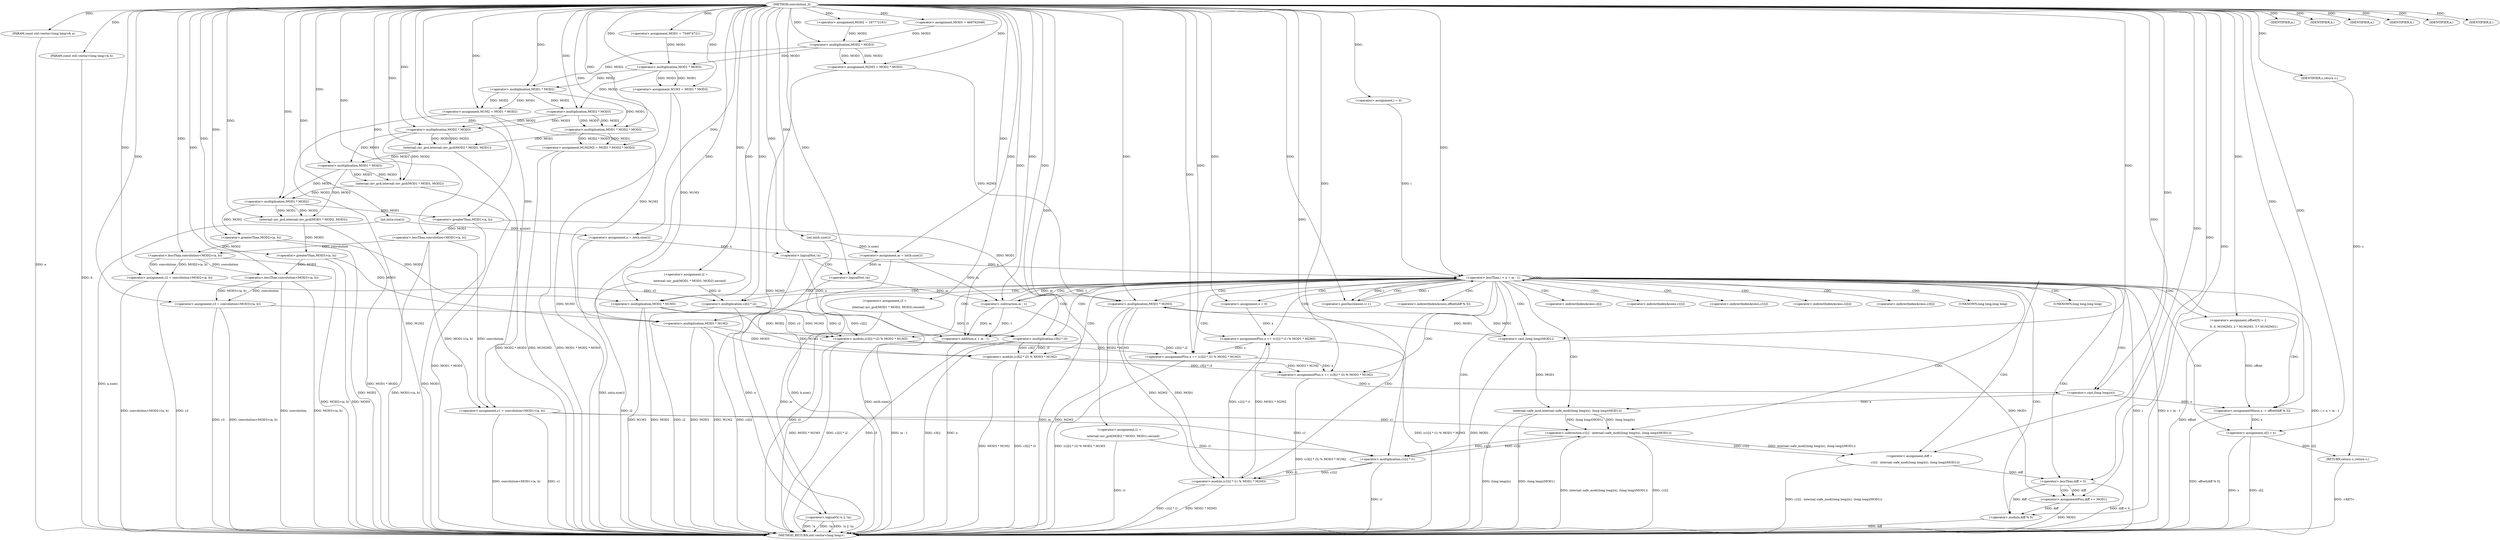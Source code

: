 digraph "convolution_ll" {  
"1002622" [label = "(METHOD,convolution_ll)" ]
"1002832" [label = "(METHOD_RETURN,std::vector<long long>)" ]
"1002623" [label = "(PARAM,const std::vector<long long>& a)" ]
"1002624" [label = "(PARAM,const std::vector<long long>& b)" ]
"1002627" [label = "(<operator>.assignment,n = int(a.size()))" ]
"1002632" [label = "(<operator>.assignment,m = int(b.size()))" ]
"1002644" [label = "(<operator>.assignment,MOD1 = 754974721)" ]
"1002648" [label = "(<operator>.assignment,MOD2 = 167772161)" ]
"1002652" [label = "(<operator>.assignment,MOD3 = 469762049)" ]
"1002656" [label = "(<operator>.assignment,M2M3 = MOD2 * MOD3)" ]
"1002662" [label = "(<operator>.assignment,M1M3 = MOD1 * MOD3)" ]
"1002668" [label = "(<operator>.assignment,M1M2 = MOD1 * MOD2)" ]
"1002674" [label = "(<operator>.assignment,M1M2M3 = MOD1 * MOD2 * MOD3)" ]
"1002682" [label = "(<operator>.assignment,i1 =\n        internal::inv_gcd(MOD2 * MOD3, MOD1).second)" ]
"1002692" [label = "(<operator>.assignment,i2 =\n        internal::inv_gcd(MOD1 * MOD3, MOD2).second)" ]
"1002702" [label = "(<operator>.assignment,i3 =\n        internal::inv_gcd(MOD1 * MOD2, MOD3).second)" ]
"1002712" [label = "(<operator>.assignment,c1 = convolution<MOD1>(a, b))" ]
"1002722" [label = "(<operator>.assignment,c2 = convolution<MOD2>(a, b))" ]
"1002732" [label = "(<operator>.assignment,c3 = convolution<MOD3>(a, b))" ]
"1002830" [label = "(RETURN,return c;,return c;)" ]
"1002637" [label = "(<operator>.logicalOr,!n || !m)" ]
"1002744" [label = "(<operator>.assignment,i = 0)" ]
"1002747" [label = "(<operator>.lessThan,i < n + m - 1)" ]
"1002754" [label = "(<operator>.postIncrement,i++)" ]
"1002831" [label = "(IDENTIFIER,c,return c;)" ]
"1002629" [label = "(int,int(a.size()))" ]
"1002634" [label = "(int,int(b.size()))" ]
"1002658" [label = "(<operator>.multiplication,MOD2 * MOD3)" ]
"1002664" [label = "(<operator>.multiplication,MOD1 * MOD3)" ]
"1002670" [label = "(<operator>.multiplication,MOD1 * MOD2)" ]
"1002676" [label = "(<operator>.multiplication,MOD1 * MOD2 * MOD3)" ]
"1002714" [label = "(<operator>.lessThan,convolution<MOD1>(a, b))" ]
"1002724" [label = "(<operator>.lessThan,convolution<MOD2>(a, b))" ]
"1002734" [label = "(<operator>.lessThan,convolution<MOD3>(a, b))" ]
"1002758" [label = "(<operator>.assignment,x = 0)" ]
"1002761" [label = "(<operator>.assignmentPlus,x += (c1[i] * i1) % MOD1 * M2M3)" ]
"1002772" [label = "(<operator>.assignmentPlus,x += (c2[i] * i2) % MOD2 * M1M3)" ]
"1002783" [label = "(<operator>.assignmentPlus,x += (c3[i] * i3) % MOD3 * M1M2)" ]
"1002795" [label = "(<operator>.assignment,diff =\n            c1[i] - internal::safe_mod((long long)(x), (long long)(MOD1)))" ]
"1002816" [label = "(<operator>.assignment,offset[5] = {\n            0, 0, M1M2M3, 2 * M1M2M3, 3 * M1M2M3})" ]
"1002818" [label = "(<operator>.assignmentMinus,x -= offset[diff % 5])" ]
"1002825" [label = "(<operator>.assignment,c[i] = x)" ]
"1002638" [label = "(<operator>.logicalNot,!n)" ]
"1002640" [label = "(<operator>.logicalNot,!m)" ]
"1002678" [label = "(<operator>.multiplication,MOD2 * MOD3)" ]
"1002685" [label = "(internal::inv_gcd,internal::inv_gcd(MOD2 * MOD3, MOD1))" ]
"1002695" [label = "(internal::inv_gcd,internal::inv_gcd(MOD1 * MOD3, MOD2))" ]
"1002705" [label = "(internal::inv_gcd,internal::inv_gcd(MOD1 * MOD2, MOD3))" ]
"1002716" [label = "(<operator>.greaterThan,MOD1>(a, b))" ]
"1002726" [label = "(<operator>.greaterThan,MOD2>(a, b))" ]
"1002736" [label = "(<operator>.greaterThan,MOD3>(a, b))" ]
"1002749" [label = "(<operator>.addition,n + m - 1)" ]
"1002809" [label = "(<operator>.lessThan,diff < 0)" ]
"1002812" [label = "(<operator>.assignmentPlus,diff += MOD1)" ]
"1002686" [label = "(<operator>.multiplication,MOD2 * MOD3)" ]
"1002696" [label = "(<operator>.multiplication,MOD1 * MOD3)" ]
"1002706" [label = "(<operator>.multiplication,MOD1 * MOD2)" ]
"1002719" [label = "(IDENTIFIER,a,)" ]
"1002720" [label = "(IDENTIFIER,b,)" ]
"1002729" [label = "(IDENTIFIER,a,)" ]
"1002730" [label = "(IDENTIFIER,b,)" ]
"1002739" [label = "(IDENTIFIER,a,)" ]
"1002740" [label = "(IDENTIFIER,b,)" ]
"1002751" [label = "(<operator>.subtraction,m - 1)" ]
"1002763" [label = "(<operator>.modulo,(c1[i] * i1) % MOD1 * M2M3)" ]
"1002774" [label = "(<operator>.modulo,(c2[i] * i2) % MOD2 * M1M3)" ]
"1002785" [label = "(<operator>.modulo,(c3[i] * i3) % MOD3 * M1M2)" ]
"1002797" [label = "(<operator>.subtraction,c1[i] - internal::safe_mod((long long)(x), (long long)(MOD1)))" ]
"1002764" [label = "(<operator>.multiplication,c1[i] * i1)" ]
"1002769" [label = "(<operator>.multiplication,MOD1 * M2M3)" ]
"1002775" [label = "(<operator>.multiplication,c2[i] * i2)" ]
"1002780" [label = "(<operator>.multiplication,MOD2 * M1M3)" ]
"1002786" [label = "(<operator>.multiplication,c3[i] * i3)" ]
"1002791" [label = "(<operator>.multiplication,MOD3 * M1M2)" ]
"1002801" [label = "(internal::safe_mod,internal::safe_mod((long long)(x), (long long)(MOD1)))" ]
"1002822" [label = "(<operator>.modulo,diff % 5)" ]
"1002802" [label = "(<operator>.cast,(long long)(x))" ]
"1002805" [label = "(<operator>.cast,(long long)(MOD1))" ]
"1002820" [label = "(<operator>.indirectIndexAccess,offset[diff % 5])" ]
"1002826" [label = "(<operator>.indirectIndexAccess,c[i])" ]
"1002798" [label = "(<operator>.indirectIndexAccess,c1[i])" ]
"1002765" [label = "(<operator>.indirectIndexAccess,c1[i])" ]
"1002776" [label = "(<operator>.indirectIndexAccess,c2[i])" ]
"1002787" [label = "(<operator>.indirectIndexAccess,c3[i])" ]
"1002803" [label = "(UNKNOWN,long long,long long)" ]
"1002806" [label = "(UNKNOWN,long long,long long)" ]
  "1002830" -> "1002832"  [ label = "DDG: <RET>"] 
  "1002623" -> "1002832"  [ label = "DDG: a"] 
  "1002624" -> "1002832"  [ label = "DDG: b"] 
  "1002629" -> "1002832"  [ label = "DDG: a.size()"] 
  "1002627" -> "1002832"  [ label = "DDG: int(a.size())"] 
  "1002634" -> "1002832"  [ label = "DDG: b.size()"] 
  "1002632" -> "1002832"  [ label = "DDG: int(b.size())"] 
  "1002637" -> "1002832"  [ label = "DDG: !n"] 
  "1002637" -> "1002832"  [ label = "DDG: !m"] 
  "1002637" -> "1002832"  [ label = "DDG: !n || !m"] 
  "1002656" -> "1002832"  [ label = "DDG: M2M3"] 
  "1002662" -> "1002832"  [ label = "DDG: M1M3"] 
  "1002668" -> "1002832"  [ label = "DDG: M1M2"] 
  "1002674" -> "1002832"  [ label = "DDG: M1M2M3"] 
  "1002674" -> "1002832"  [ label = "DDG: MOD1 * MOD2 * MOD3"] 
  "1002682" -> "1002832"  [ label = "DDG: i1"] 
  "1002685" -> "1002832"  [ label = "DDG: MOD2 * MOD3"] 
  "1002692" -> "1002832"  [ label = "DDG: i2"] 
  "1002695" -> "1002832"  [ label = "DDG: MOD1 * MOD3"] 
  "1002702" -> "1002832"  [ label = "DDG: i3"] 
  "1002705" -> "1002832"  [ label = "DDG: MOD1 * MOD2"] 
  "1002712" -> "1002832"  [ label = "DDG: c1"] 
  "1002716" -> "1002832"  [ label = "DDG: MOD1"] 
  "1002714" -> "1002832"  [ label = "DDG: MOD1>(a, b)"] 
  "1002712" -> "1002832"  [ label = "DDG: convolution<MOD1>(a, b)"] 
  "1002722" -> "1002832"  [ label = "DDG: c2"] 
  "1002726" -> "1002832"  [ label = "DDG: MOD2"] 
  "1002724" -> "1002832"  [ label = "DDG: MOD2>(a, b)"] 
  "1002722" -> "1002832"  [ label = "DDG: convolution<MOD2>(a, b)"] 
  "1002732" -> "1002832"  [ label = "DDG: c3"] 
  "1002734" -> "1002832"  [ label = "DDG: convolution"] 
  "1002736" -> "1002832"  [ label = "DDG: MOD3"] 
  "1002734" -> "1002832"  [ label = "DDG: MOD3>(a, b)"] 
  "1002732" -> "1002832"  [ label = "DDG: convolution<MOD3>(a, b)"] 
  "1002747" -> "1002832"  [ label = "DDG: i"] 
  "1002749" -> "1002832"  [ label = "DDG: n"] 
  "1002751" -> "1002832"  [ label = "DDG: m"] 
  "1002749" -> "1002832"  [ label = "DDG: m - 1"] 
  "1002747" -> "1002832"  [ label = "DDG: n + m - 1"] 
  "1002747" -> "1002832"  [ label = "DDG: i < n + m - 1"] 
  "1002764" -> "1002832"  [ label = "DDG: i1"] 
  "1002763" -> "1002832"  [ label = "DDG: c1[i] * i1"] 
  "1002769" -> "1002832"  [ label = "DDG: M2M3"] 
  "1002763" -> "1002832"  [ label = "DDG: MOD1 * M2M3"] 
  "1002761" -> "1002832"  [ label = "DDG: (c1[i] * i1) % MOD1 * M2M3"] 
  "1002775" -> "1002832"  [ label = "DDG: c2[i]"] 
  "1002775" -> "1002832"  [ label = "DDG: i2"] 
  "1002774" -> "1002832"  [ label = "DDG: c2[i] * i2"] 
  "1002780" -> "1002832"  [ label = "DDG: MOD2"] 
  "1002780" -> "1002832"  [ label = "DDG: M1M3"] 
  "1002774" -> "1002832"  [ label = "DDG: MOD2 * M1M3"] 
  "1002772" -> "1002832"  [ label = "DDG: (c2[i] * i2) % MOD2 * M1M3"] 
  "1002786" -> "1002832"  [ label = "DDG: c3[i]"] 
  "1002786" -> "1002832"  [ label = "DDG: i3"] 
  "1002785" -> "1002832"  [ label = "DDG: c3[i] * i3"] 
  "1002791" -> "1002832"  [ label = "DDG: MOD3"] 
  "1002791" -> "1002832"  [ label = "DDG: M1M2"] 
  "1002785" -> "1002832"  [ label = "DDG: MOD3 * M1M2"] 
  "1002783" -> "1002832"  [ label = "DDG: (c3[i] * i3) % MOD3 * M1M2"] 
  "1002797" -> "1002832"  [ label = "DDG: c1[i]"] 
  "1002801" -> "1002832"  [ label = "DDG: (long long)(x)"] 
  "1002805" -> "1002832"  [ label = "DDG: MOD1"] 
  "1002801" -> "1002832"  [ label = "DDG: (long long)(MOD1)"] 
  "1002797" -> "1002832"  [ label = "DDG: internal::safe_mod((long long)(x), (long long)(MOD1))"] 
  "1002795" -> "1002832"  [ label = "DDG: c1[i] - internal::safe_mod((long long)(x), (long long)(MOD1))"] 
  "1002809" -> "1002832"  [ label = "DDG: diff < 0"] 
  "1002812" -> "1002832"  [ label = "DDG: MOD1"] 
  "1002816" -> "1002832"  [ label = "DDG: offset"] 
  "1002822" -> "1002832"  [ label = "DDG: diff"] 
  "1002818" -> "1002832"  [ label = "DDG: offset[diff % 5]"] 
  "1002825" -> "1002832"  [ label = "DDG: c[i]"] 
  "1002825" -> "1002832"  [ label = "DDG: x"] 
  "1002622" -> "1002623"  [ label = "DDG: "] 
  "1002622" -> "1002624"  [ label = "DDG: "] 
  "1002629" -> "1002627"  [ label = "DDG: a.size()"] 
  "1002634" -> "1002632"  [ label = "DDG: b.size()"] 
  "1002622" -> "1002644"  [ label = "DDG: "] 
  "1002622" -> "1002648"  [ label = "DDG: "] 
  "1002622" -> "1002652"  [ label = "DDG: "] 
  "1002658" -> "1002656"  [ label = "DDG: MOD2"] 
  "1002658" -> "1002656"  [ label = "DDG: MOD3"] 
  "1002664" -> "1002662"  [ label = "DDG: MOD1"] 
  "1002664" -> "1002662"  [ label = "DDG: MOD3"] 
  "1002670" -> "1002668"  [ label = "DDG: MOD2"] 
  "1002670" -> "1002668"  [ label = "DDG: MOD1"] 
  "1002676" -> "1002674"  [ label = "DDG: MOD1"] 
  "1002676" -> "1002674"  [ label = "DDG: MOD2 * MOD3"] 
  "1002714" -> "1002712"  [ label = "DDG: MOD1>(a, b)"] 
  "1002714" -> "1002712"  [ label = "DDG: convolution"] 
  "1002724" -> "1002722"  [ label = "DDG: MOD2>(a, b)"] 
  "1002724" -> "1002722"  [ label = "DDG: convolution"] 
  "1002734" -> "1002732"  [ label = "DDG: convolution"] 
  "1002734" -> "1002732"  [ label = "DDG: MOD3>(a, b)"] 
  "1002831" -> "1002830"  [ label = "DDG: c"] 
  "1002825" -> "1002830"  [ label = "DDG: c[i]"] 
  "1002622" -> "1002627"  [ label = "DDG: "] 
  "1002622" -> "1002632"  [ label = "DDG: "] 
  "1002622" -> "1002656"  [ label = "DDG: "] 
  "1002622" -> "1002662"  [ label = "DDG: "] 
  "1002622" -> "1002668"  [ label = "DDG: "] 
  "1002622" -> "1002674"  [ label = "DDG: "] 
  "1002622" -> "1002682"  [ label = "DDG: "] 
  "1002622" -> "1002692"  [ label = "DDG: "] 
  "1002622" -> "1002702"  [ label = "DDG: "] 
  "1002622" -> "1002712"  [ label = "DDG: "] 
  "1002622" -> "1002722"  [ label = "DDG: "] 
  "1002622" -> "1002732"  [ label = "DDG: "] 
  "1002622" -> "1002744"  [ label = "DDG: "] 
  "1002622" -> "1002831"  [ label = "DDG: "] 
  "1002622" -> "1002629"  [ label = "DDG: "] 
  "1002622" -> "1002634"  [ label = "DDG: "] 
  "1002638" -> "1002637"  [ label = "DDG: n"] 
  "1002640" -> "1002637"  [ label = "DDG: m"] 
  "1002648" -> "1002658"  [ label = "DDG: MOD2"] 
  "1002622" -> "1002658"  [ label = "DDG: "] 
  "1002652" -> "1002658"  [ label = "DDG: MOD3"] 
  "1002644" -> "1002664"  [ label = "DDG: MOD1"] 
  "1002622" -> "1002664"  [ label = "DDG: "] 
  "1002658" -> "1002664"  [ label = "DDG: MOD3"] 
  "1002664" -> "1002670"  [ label = "DDG: MOD1"] 
  "1002622" -> "1002670"  [ label = "DDG: "] 
  "1002658" -> "1002670"  [ label = "DDG: MOD2"] 
  "1002670" -> "1002676"  [ label = "DDG: MOD1"] 
  "1002622" -> "1002676"  [ label = "DDG: "] 
  "1002678" -> "1002676"  [ label = "DDG: MOD3"] 
  "1002678" -> "1002676"  [ label = "DDG: MOD2"] 
  "1002622" -> "1002714"  [ label = "DDG: "] 
  "1002716" -> "1002714"  [ label = "DDG: MOD1"] 
  "1002714" -> "1002724"  [ label = "DDG: convolution"] 
  "1002622" -> "1002724"  [ label = "DDG: "] 
  "1002726" -> "1002724"  [ label = "DDG: MOD2"] 
  "1002724" -> "1002734"  [ label = "DDG: convolution"] 
  "1002622" -> "1002734"  [ label = "DDG: "] 
  "1002736" -> "1002734"  [ label = "DDG: MOD3"] 
  "1002744" -> "1002747"  [ label = "DDG: i"] 
  "1002754" -> "1002747"  [ label = "DDG: i"] 
  "1002622" -> "1002747"  [ label = "DDG: "] 
  "1002638" -> "1002747"  [ label = "DDG: n"] 
  "1002751" -> "1002747"  [ label = "DDG: 1"] 
  "1002751" -> "1002747"  [ label = "DDG: m"] 
  "1002747" -> "1002754"  [ label = "DDG: i"] 
  "1002622" -> "1002754"  [ label = "DDG: "] 
  "1002622" -> "1002758"  [ label = "DDG: "] 
  "1002763" -> "1002761"  [ label = "DDG: MOD1 * M2M3"] 
  "1002763" -> "1002761"  [ label = "DDG: c1[i] * i1"] 
  "1002774" -> "1002772"  [ label = "DDG: c2[i] * i2"] 
  "1002774" -> "1002772"  [ label = "DDG: MOD2 * M1M3"] 
  "1002785" -> "1002783"  [ label = "DDG: MOD3 * M1M2"] 
  "1002785" -> "1002783"  [ label = "DDG: c3[i] * i3"] 
  "1002797" -> "1002795"  [ label = "DDG: internal::safe_mod((long long)(x), (long long)(MOD1))"] 
  "1002797" -> "1002795"  [ label = "DDG: c1[i]"] 
  "1002816" -> "1002818"  [ label = "DDG: offset"] 
  "1002818" -> "1002825"  [ label = "DDG: x"] 
  "1002622" -> "1002825"  [ label = "DDG: "] 
  "1002627" -> "1002638"  [ label = "DDG: n"] 
  "1002622" -> "1002638"  [ label = "DDG: "] 
  "1002632" -> "1002640"  [ label = "DDG: m"] 
  "1002622" -> "1002640"  [ label = "DDG: "] 
  "1002670" -> "1002678"  [ label = "DDG: MOD2"] 
  "1002622" -> "1002678"  [ label = "DDG: "] 
  "1002664" -> "1002678"  [ label = "DDG: MOD3"] 
  "1002686" -> "1002685"  [ label = "DDG: MOD3"] 
  "1002686" -> "1002685"  [ label = "DDG: MOD2"] 
  "1002676" -> "1002685"  [ label = "DDG: MOD1"] 
  "1002622" -> "1002685"  [ label = "DDG: "] 
  "1002696" -> "1002695"  [ label = "DDG: MOD1"] 
  "1002696" -> "1002695"  [ label = "DDG: MOD3"] 
  "1002686" -> "1002695"  [ label = "DDG: MOD2"] 
  "1002622" -> "1002695"  [ label = "DDG: "] 
  "1002706" -> "1002705"  [ label = "DDG: MOD2"] 
  "1002706" -> "1002705"  [ label = "DDG: MOD1"] 
  "1002696" -> "1002705"  [ label = "DDG: MOD3"] 
  "1002622" -> "1002705"  [ label = "DDG: "] 
  "1002706" -> "1002716"  [ label = "DDG: MOD1"] 
  "1002622" -> "1002716"  [ label = "DDG: "] 
  "1002706" -> "1002726"  [ label = "DDG: MOD2"] 
  "1002622" -> "1002726"  [ label = "DDG: "] 
  "1002705" -> "1002736"  [ label = "DDG: MOD3"] 
  "1002622" -> "1002736"  [ label = "DDG: "] 
  "1002638" -> "1002749"  [ label = "DDG: n"] 
  "1002622" -> "1002749"  [ label = "DDG: "] 
  "1002751" -> "1002749"  [ label = "DDG: 1"] 
  "1002751" -> "1002749"  [ label = "DDG: m"] 
  "1002758" -> "1002761"  [ label = "DDG: x"] 
  "1002622" -> "1002761"  [ label = "DDG: "] 
  "1002761" -> "1002772"  [ label = "DDG: x"] 
  "1002622" -> "1002772"  [ label = "DDG: "] 
  "1002772" -> "1002783"  [ label = "DDG: x"] 
  "1002622" -> "1002783"  [ label = "DDG: "] 
  "1002622" -> "1002795"  [ label = "DDG: "] 
  "1002805" -> "1002812"  [ label = "DDG: MOD1"] 
  "1002622" -> "1002812"  [ label = "DDG: "] 
  "1002622" -> "1002816"  [ label = "DDG: "] 
  "1002802" -> "1002818"  [ label = "DDG: x"] 
  "1002622" -> "1002818"  [ label = "DDG: "] 
  "1002678" -> "1002686"  [ label = "DDG: MOD2"] 
  "1002622" -> "1002686"  [ label = "DDG: "] 
  "1002678" -> "1002686"  [ label = "DDG: MOD3"] 
  "1002685" -> "1002696"  [ label = "DDG: MOD1"] 
  "1002622" -> "1002696"  [ label = "DDG: "] 
  "1002686" -> "1002696"  [ label = "DDG: MOD3"] 
  "1002696" -> "1002706"  [ label = "DDG: MOD1"] 
  "1002622" -> "1002706"  [ label = "DDG: "] 
  "1002695" -> "1002706"  [ label = "DDG: MOD2"] 
  "1002622" -> "1002719"  [ label = "DDG: "] 
  "1002622" -> "1002720"  [ label = "DDG: "] 
  "1002622" -> "1002729"  [ label = "DDG: "] 
  "1002622" -> "1002730"  [ label = "DDG: "] 
  "1002622" -> "1002739"  [ label = "DDG: "] 
  "1002622" -> "1002740"  [ label = "DDG: "] 
  "1002632" -> "1002751"  [ label = "DDG: m"] 
  "1002640" -> "1002751"  [ label = "DDG: m"] 
  "1002622" -> "1002751"  [ label = "DDG: "] 
  "1002764" -> "1002763"  [ label = "DDG: c1[i]"] 
  "1002764" -> "1002763"  [ label = "DDG: i1"] 
  "1002769" -> "1002763"  [ label = "DDG: MOD1"] 
  "1002769" -> "1002763"  [ label = "DDG: M2M3"] 
  "1002775" -> "1002774"  [ label = "DDG: c2[i]"] 
  "1002775" -> "1002774"  [ label = "DDG: i2"] 
  "1002780" -> "1002774"  [ label = "DDG: MOD2"] 
  "1002780" -> "1002774"  [ label = "DDG: M1M3"] 
  "1002786" -> "1002785"  [ label = "DDG: i3"] 
  "1002786" -> "1002785"  [ label = "DDG: c3[i]"] 
  "1002791" -> "1002785"  [ label = "DDG: MOD3"] 
  "1002791" -> "1002785"  [ label = "DDG: M1M2"] 
  "1002712" -> "1002797"  [ label = "DDG: c1"] 
  "1002764" -> "1002797"  [ label = "DDG: c1[i]"] 
  "1002801" -> "1002797"  [ label = "DDG: (long long)(x)"] 
  "1002801" -> "1002797"  [ label = "DDG: (long long)(MOD1)"] 
  "1002795" -> "1002809"  [ label = "DDG: diff"] 
  "1002622" -> "1002809"  [ label = "DDG: "] 
  "1002809" -> "1002812"  [ label = "DDG: diff"] 
  "1002712" -> "1002764"  [ label = "DDG: c1"] 
  "1002797" -> "1002764"  [ label = "DDG: c1[i]"] 
  "1002682" -> "1002764"  [ label = "DDG: i1"] 
  "1002622" -> "1002764"  [ label = "DDG: "] 
  "1002716" -> "1002769"  [ label = "DDG: MOD1"] 
  "1002805" -> "1002769"  [ label = "DDG: MOD1"] 
  "1002622" -> "1002769"  [ label = "DDG: "] 
  "1002656" -> "1002769"  [ label = "DDG: M2M3"] 
  "1002722" -> "1002775"  [ label = "DDG: c2"] 
  "1002692" -> "1002775"  [ label = "DDG: i2"] 
  "1002622" -> "1002775"  [ label = "DDG: "] 
  "1002726" -> "1002780"  [ label = "DDG: MOD2"] 
  "1002622" -> "1002780"  [ label = "DDG: "] 
  "1002662" -> "1002780"  [ label = "DDG: M1M3"] 
  "1002732" -> "1002786"  [ label = "DDG: c3"] 
  "1002702" -> "1002786"  [ label = "DDG: i3"] 
  "1002622" -> "1002786"  [ label = "DDG: "] 
  "1002736" -> "1002791"  [ label = "DDG: MOD3"] 
  "1002622" -> "1002791"  [ label = "DDG: "] 
  "1002668" -> "1002791"  [ label = "DDG: M1M2"] 
  "1002802" -> "1002801"  [ label = "DDG: x"] 
  "1002805" -> "1002801"  [ label = "DDG: MOD1"] 
  "1002809" -> "1002822"  [ label = "DDG: diff"] 
  "1002812" -> "1002822"  [ label = "DDG: diff"] 
  "1002622" -> "1002822"  [ label = "DDG: "] 
  "1002783" -> "1002802"  [ label = "DDG: x"] 
  "1002622" -> "1002802"  [ label = "DDG: "] 
  "1002769" -> "1002805"  [ label = "DDG: MOD1"] 
  "1002622" -> "1002805"  [ label = "DDG: "] 
  "1002747" -> "1002769"  [ label = "CDG: "] 
  "1002747" -> "1002816"  [ label = "CDG: "] 
  "1002747" -> "1002795"  [ label = "CDG: "] 
  "1002747" -> "1002785"  [ label = "CDG: "] 
  "1002747" -> "1002774"  [ label = "CDG: "] 
  "1002747" -> "1002809"  [ label = "CDG: "] 
  "1002747" -> "1002787"  [ label = "CDG: "] 
  "1002747" -> "1002786"  [ label = "CDG: "] 
  "1002747" -> "1002802"  [ label = "CDG: "] 
  "1002747" -> "1002783"  [ label = "CDG: "] 
  "1002747" -> "1002763"  [ label = "CDG: "] 
  "1002747" -> "1002758"  [ label = "CDG: "] 
  "1002747" -> "1002826"  [ label = "CDG: "] 
  "1002747" -> "1002805"  [ label = "CDG: "] 
  "1002747" -> "1002749"  [ label = "CDG: "] 
  "1002747" -> "1002818"  [ label = "CDG: "] 
  "1002747" -> "1002797"  [ label = "CDG: "] 
  "1002747" -> "1002791"  [ label = "CDG: "] 
  "1002747" -> "1002822"  [ label = "CDG: "] 
  "1002747" -> "1002747"  [ label = "CDG: "] 
  "1002747" -> "1002775"  [ label = "CDG: "] 
  "1002747" -> "1002751"  [ label = "CDG: "] 
  "1002747" -> "1002780"  [ label = "CDG: "] 
  "1002747" -> "1002798"  [ label = "CDG: "] 
  "1002747" -> "1002754"  [ label = "CDG: "] 
  "1002747" -> "1002801"  [ label = "CDG: "] 
  "1002747" -> "1002806"  [ label = "CDG: "] 
  "1002747" -> "1002772"  [ label = "CDG: "] 
  "1002747" -> "1002764"  [ label = "CDG: "] 
  "1002747" -> "1002761"  [ label = "CDG: "] 
  "1002747" -> "1002765"  [ label = "CDG: "] 
  "1002747" -> "1002803"  [ label = "CDG: "] 
  "1002747" -> "1002776"  [ label = "CDG: "] 
  "1002747" -> "1002820"  [ label = "CDG: "] 
  "1002747" -> "1002825"  [ label = "CDG: "] 
  "1002638" -> "1002640"  [ label = "CDG: "] 
  "1002809" -> "1002812"  [ label = "CDG: "] 
}
